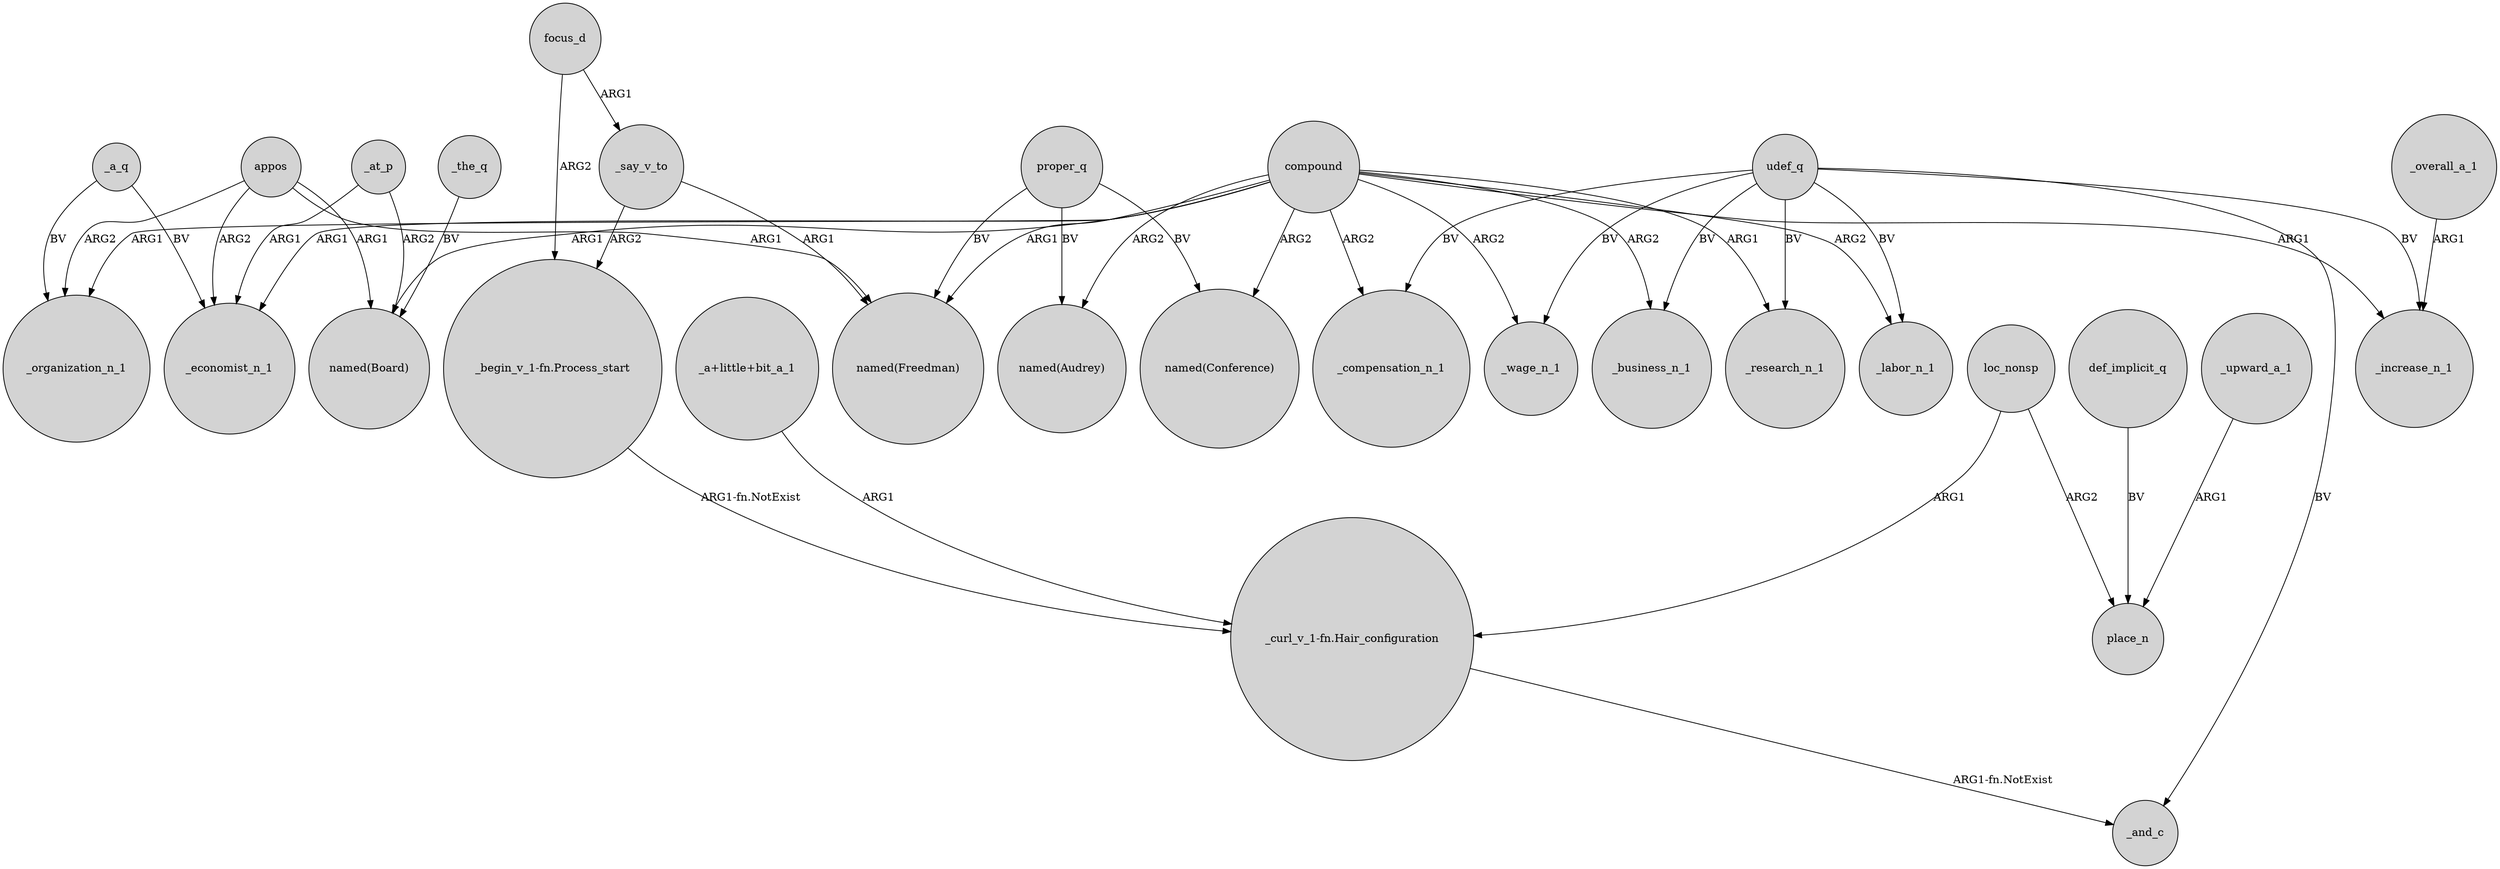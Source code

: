 digraph {
	node [shape=circle style=filled]
	appos -> _organization_n_1 [label=ARG2]
	compound -> "named(Freedman)" [label=ARG1]
	_the_q -> "named(Board)" [label=BV]
	_at_p -> "named(Board)" [label=ARG2]
	compound -> _organization_n_1 [label=ARG1]
	udef_q -> _compensation_n_1 [label=BV]
	appos -> "named(Freedman)" [label=ARG1]
	udef_q -> _wage_n_1 [label=BV]
	compound -> _compensation_n_1 [label=ARG2]
	proper_q -> "named(Conference)" [label=BV]
	proper_q -> "named(Freedman)" [label=BV]
	_say_v_to -> "_begin_v_1-fn.Process_start" [label=ARG2]
	compound -> "named(Conference)" [label=ARG2]
	compound -> _wage_n_1 [label=ARG2]
	appos -> _economist_n_1 [label=ARG2]
	udef_q -> _research_n_1 [label=BV]
	compound -> _labor_n_1 [label=ARG2]
	def_implicit_q -> place_n [label=BV]
	compound -> "named(Audrey)" [label=ARG2]
	_a_q -> _economist_n_1 [label=BV]
	"_curl_v_1-fn.Hair_configuration" -> _and_c [label="ARG1-fn.NotExist"]
	compound -> _research_n_1 [label=ARG1]
	"_begin_v_1-fn.Process_start" -> "_curl_v_1-fn.Hair_configuration" [label="ARG1-fn.NotExist"]
	udef_q -> _labor_n_1 [label=BV]
	compound -> _economist_n_1 [label=ARG1]
	loc_nonsp -> "_curl_v_1-fn.Hair_configuration" [label=ARG1]
	proper_q -> "named(Audrey)" [label=BV]
	compound -> "named(Board)" [label=ARG1]
	udef_q -> _increase_n_1 [label=BV]
	_overall_a_1 -> _increase_n_1 [label=ARG1]
	_upward_a_1 -> place_n [label=ARG1]
	focus_d -> "_begin_v_1-fn.Process_start" [label=ARG2]
	_at_p -> _economist_n_1 [label=ARG1]
	compound -> _business_n_1 [label=ARG2]
	appos -> "named(Board)" [label=ARG1]
	_say_v_to -> "named(Freedman)" [label=ARG1]
	_a_q -> _organization_n_1 [label=BV]
	loc_nonsp -> place_n [label=ARG2]
	udef_q -> _business_n_1 [label=BV]
	compound -> _increase_n_1 [label=ARG1]
	"_a+little+bit_a_1" -> "_curl_v_1-fn.Hair_configuration" [label=ARG1]
	udef_q -> _and_c [label=BV]
	focus_d -> _say_v_to [label=ARG1]
}

